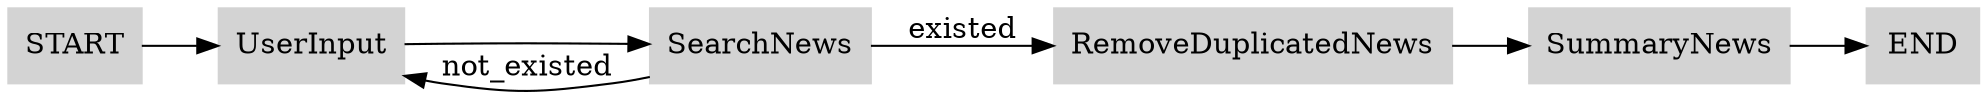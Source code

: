 digraph NewsAgent {
    rankdir=LR;
    node [shape=box, style=filled, color=lightgray];

    START -> UserInput;
    UserInput -> SearchNews;

    SearchNews -> RemoveDuplicatedNews [label="existed"];
    SearchNews -> UserInput [label="not_existed"];

    RemoveDuplicatedNews -> SummaryNews;
    SummaryNews -> END;
}
